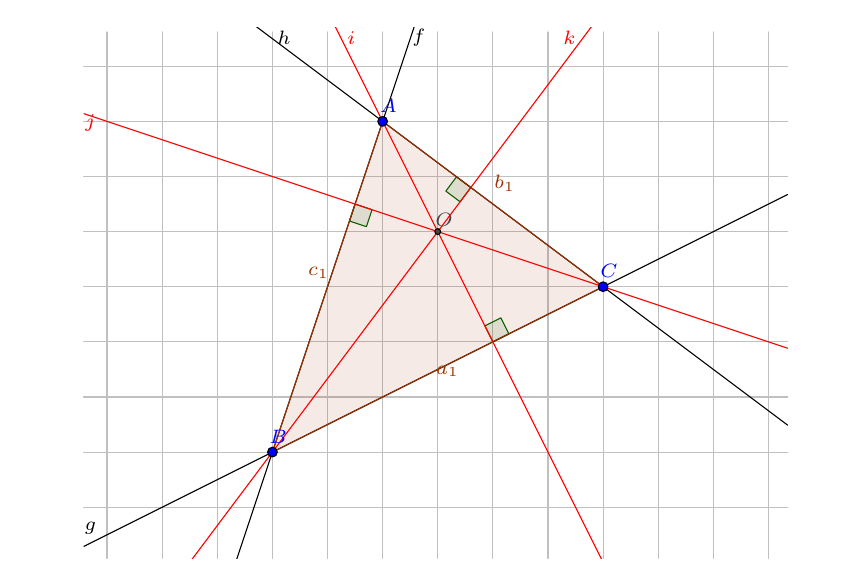 \definecolor{zzttqq}{rgb}{0.6,0.2,0.}
\definecolor{qqwuqq}{rgb}{0.,0.392,0.}
\definecolor{uuuuuu}{rgb}{0.267,0.267,0.267}
\definecolor{ffqqqq}{rgb}{1.,0.,0.}
\definecolor{qqqqff}{rgb}{0.,0.,1.}
\definecolor{cqcqcq}{rgb}{0.753,0.753,0.753}
\begin{tikzpicture}[scale=0.7,line cap=round,line join=round,>=triangle 45,x=1.0cm,y=1.0cm]
\draw [color=cqcqcq,, xstep=1.0cm,ystep=1.0cm] (-3.426,-2.928) grid (9.348,6.622);
\clip(-3.426,-2.928) rectangle (10,6.7);
\draw[color=qqwuqq,fill=qqwuqq,fill opacity=0.1] (1.397,3.192) -- (1.705,3.09) -- (1.808,3.397) -- (1.5,3.5) -- cycle;
\draw[color=qqwuqq,fill=qqwuqq,fill opacity=0.1] (3.341,3.994) -- (3.146,3.735) -- (3.406,3.541) -- (3.6,3.8) -- cycle;
\draw[color=qqwuqq,fill=qqwuqq,fill opacity=0.1] (4.29,1.145) -- (4.145,1.435) -- (3.855,1.29) -- (4.,1.) -- cycle;
\fill[color=zzttqq,fill=zzttqq,fill opacity=0.1] (2.,5.) -- (0.,-1.) -- (6.,2.) -- cycle;
\draw [domain=-3.426:9.348] plot(\x,{(--2.-6.*\x)/-2.});
\draw [domain=-3.426:9.348] plot(\x,{(-6.--3.*\x)/6.});
\draw [domain=-3.426:9.348] plot(\x,{(-26.--3.*\x)/-4.});
\draw [color=ffqqqq,domain=-3.426:9.348] plot(\x,{(-27.--6.*\x)/-3.});
\draw [color=ffqqqq,domain=-3.426:9.348] plot(\x,{(--24.-2.*\x)/6.});
\draw [color=ffqqqq,domain=-3.426:9.348] plot(\x,{(--3.-4.*\x)/-3.});
\draw [color=zzttqq] (2.,5.)-- (0.,-1.);
\draw [color=zzttqq] (0.,-1.)-- (6.,2.);
\draw [color=zzttqq] (6.,2.)-- (2.,5.);
\begin{scriptsize}
\draw [fill=qqqqff] (2.,5.) circle (2.5pt);
\draw[color=qqqqff] (2.105,5.277) node {$A$};
\draw [fill=qqqqff] (0.,-1.) circle (2.5pt);
\draw[color=qqqqff] (0.103,-0.728) node {$B$};
\draw [fill=qqqqff] (6.,2.) circle (2.5pt);
\draw[color=qqqqff] (6.108,2.282) node {$C$};
\draw[color=black] (2.655,6.515) node {$f$};
\draw[color=black] (-3.304,-2.378) node {$g$};
\draw[color=black] (0.21,6.515) node {$h$};
\draw[color=ffqqqq] (1.433,6.515) node {$i$};
\draw[color=ffqqqq] (-3.304,4.972) node {$j$};
\draw[color=ffqqqq] (5.39,6.515) node {$k$};
\draw [fill=uuuuuu] (3.,3.) circle (1.5pt);
\draw[color=uuuuuu] (3.114,3.214) node {$O$};
\draw[color=zzttqq] (0.837,2.252) node {$c_1$};
\draw[color=zzttqq] (3.175,0.464) node {$a_1$};
\draw[color=zzttqq] (4.214,3.871) node {$b_1$};
\end{scriptsize}
\end{tikzpicture}
